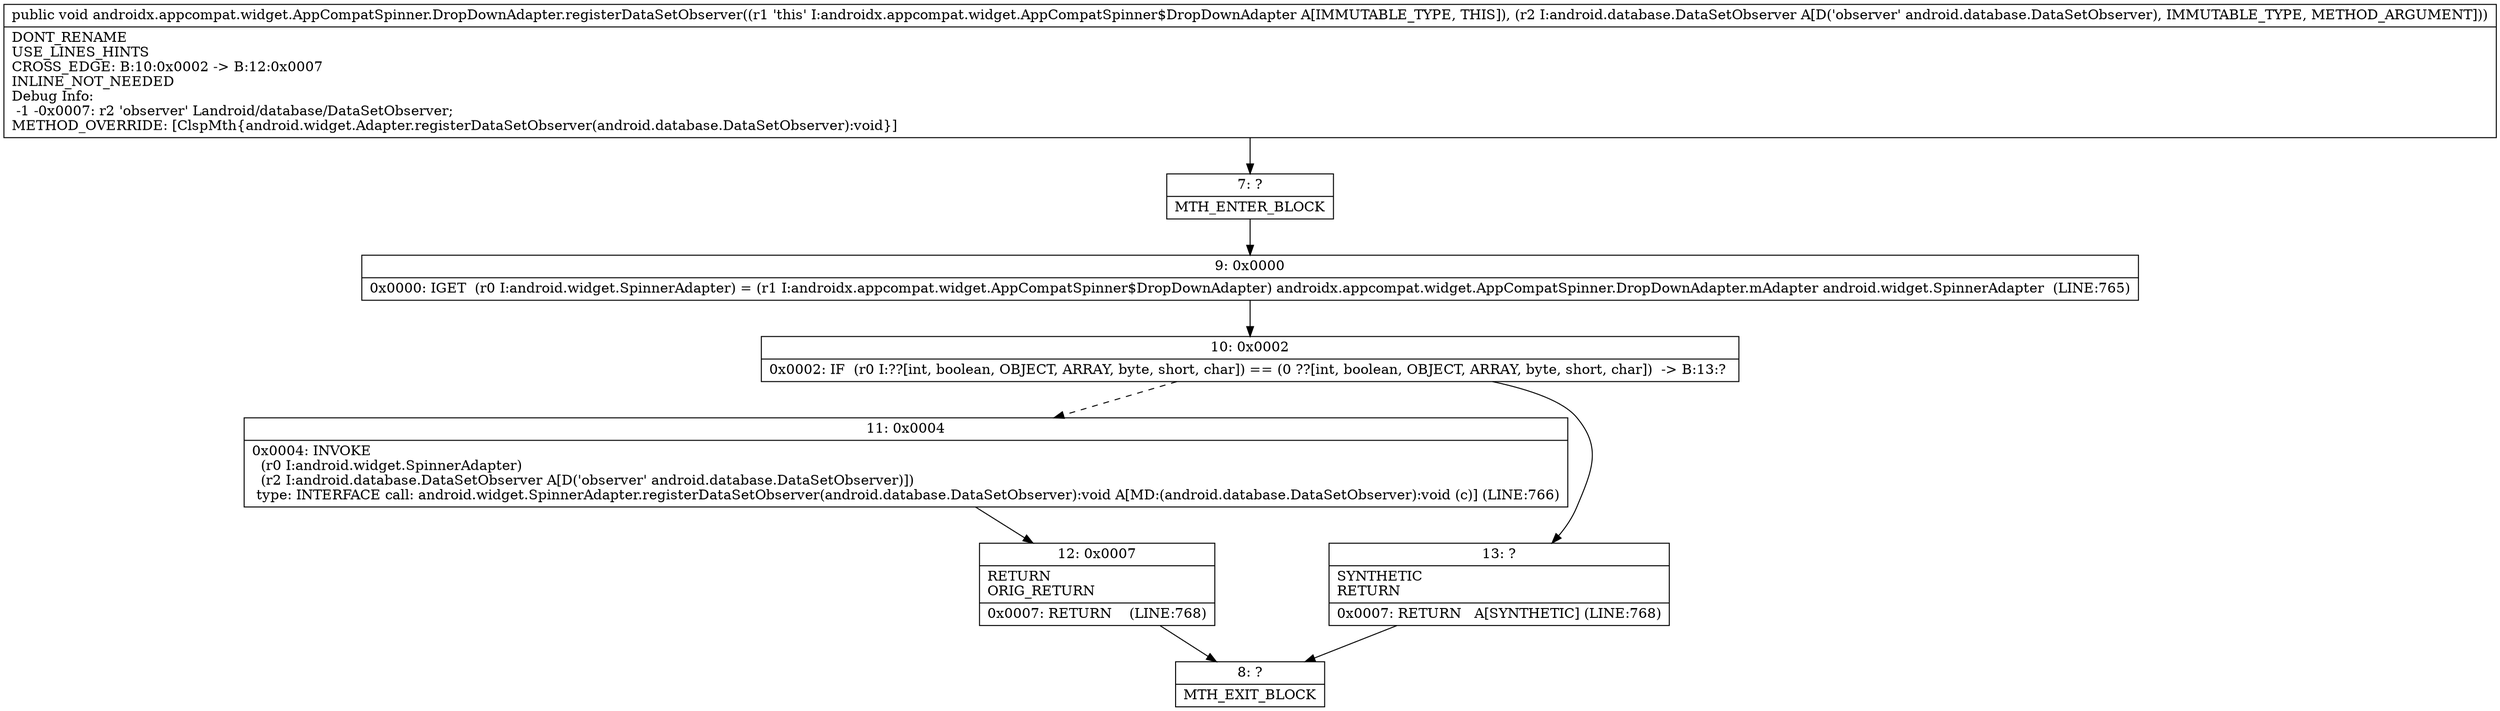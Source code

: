 digraph "CFG forandroidx.appcompat.widget.AppCompatSpinner.DropDownAdapter.registerDataSetObserver(Landroid\/database\/DataSetObserver;)V" {
Node_7 [shape=record,label="{7\:\ ?|MTH_ENTER_BLOCK\l}"];
Node_9 [shape=record,label="{9\:\ 0x0000|0x0000: IGET  (r0 I:android.widget.SpinnerAdapter) = (r1 I:androidx.appcompat.widget.AppCompatSpinner$DropDownAdapter) androidx.appcompat.widget.AppCompatSpinner.DropDownAdapter.mAdapter android.widget.SpinnerAdapter  (LINE:765)\l}"];
Node_10 [shape=record,label="{10\:\ 0x0002|0x0002: IF  (r0 I:??[int, boolean, OBJECT, ARRAY, byte, short, char]) == (0 ??[int, boolean, OBJECT, ARRAY, byte, short, char])  \-\> B:13:? \l}"];
Node_11 [shape=record,label="{11\:\ 0x0004|0x0004: INVOKE  \l  (r0 I:android.widget.SpinnerAdapter)\l  (r2 I:android.database.DataSetObserver A[D('observer' android.database.DataSetObserver)])\l type: INTERFACE call: android.widget.SpinnerAdapter.registerDataSetObserver(android.database.DataSetObserver):void A[MD:(android.database.DataSetObserver):void (c)] (LINE:766)\l}"];
Node_12 [shape=record,label="{12\:\ 0x0007|RETURN\lORIG_RETURN\l|0x0007: RETURN    (LINE:768)\l}"];
Node_8 [shape=record,label="{8\:\ ?|MTH_EXIT_BLOCK\l}"];
Node_13 [shape=record,label="{13\:\ ?|SYNTHETIC\lRETURN\l|0x0007: RETURN   A[SYNTHETIC] (LINE:768)\l}"];
MethodNode[shape=record,label="{public void androidx.appcompat.widget.AppCompatSpinner.DropDownAdapter.registerDataSetObserver((r1 'this' I:androidx.appcompat.widget.AppCompatSpinner$DropDownAdapter A[IMMUTABLE_TYPE, THIS]), (r2 I:android.database.DataSetObserver A[D('observer' android.database.DataSetObserver), IMMUTABLE_TYPE, METHOD_ARGUMENT]))  | DONT_RENAME\lUSE_LINES_HINTS\lCROSS_EDGE: B:10:0x0002 \-\> B:12:0x0007\lINLINE_NOT_NEEDED\lDebug Info:\l  \-1 \-0x0007: r2 'observer' Landroid\/database\/DataSetObserver;\lMETHOD_OVERRIDE: [ClspMth\{android.widget.Adapter.registerDataSetObserver(android.database.DataSetObserver):void\}]\l}"];
MethodNode -> Node_7;Node_7 -> Node_9;
Node_9 -> Node_10;
Node_10 -> Node_11[style=dashed];
Node_10 -> Node_13;
Node_11 -> Node_12;
Node_12 -> Node_8;
Node_13 -> Node_8;
}

